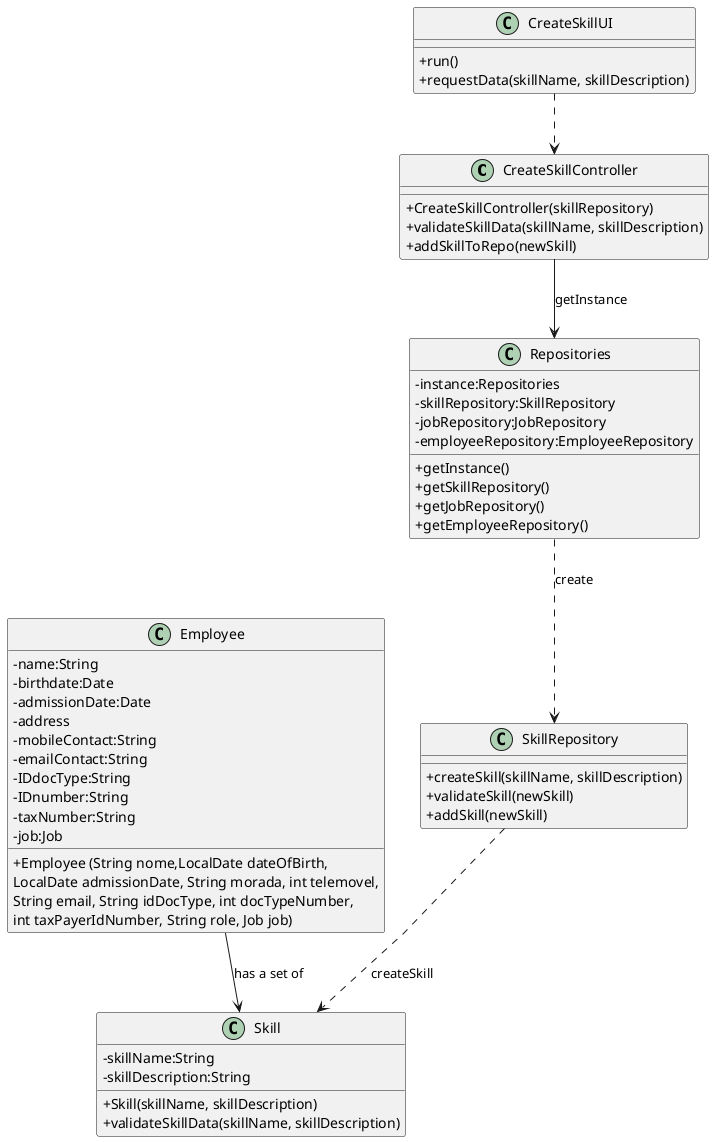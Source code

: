 @startuml
'skinparam monochrome true
skinparam packageStyle rectangle
skinparam shadowing false
skinparam linetype polyline
'skinparam linetype orto

skinparam classAttributeIconSize 0

'left to right direction

class CreateSkillController {
    + CreateSkillController(skillRepository)
    + validateSkillData(skillName, skillDescription)
    + addSkillToRepo(newSkill)

}


class CreateSkillUI {
    +run()
    +requestData(skillName, skillDescription)
}


class Employee{
    -name:String
    -birthdate:Date
    -admissionDate:Date
    -address
    -mobileContact:String
    -emailContact:String
    -IDdocType:String
    -IDnumber:String
    -taxNumber:String
    -job:Job

    +Employee (String nome,LocalDate dateOfBirth,\nLocalDate admissionDate, String morada, int telemovel,\nString email, String idDocType, int docTypeNumber,\nint taxPayerIdNumber, String role, Job job)
}

class Repositories{
    - instance:Repositories
    - skillRepository:SkillRepository
    - jobRepository:JobRepository
    - employeeRepository:EmployeeRepository


    + getInstance()
    + getSkillRepository()
    + getJobRepository()
    + getEmployeeRepository()
}

class SkillRepository{
    + createSkill(skillName, skillDescription)
    + validateSkill(newSkill)
    + addSkill(newSkill)
}

class Skill {
    -skillName:String
    -skillDescription:String

    +Skill(skillName, skillDescription)
    +validateSkillData(skillName, skillDescription)
}

CreateSkillUI ..> CreateSkillController

CreateSkillController -->  Repositories : getInstance
Repositories ..> SkillRepository : create
SkillRepository ..> Skill : createSkill
Employee --> Skill : has a set of

@enduml
